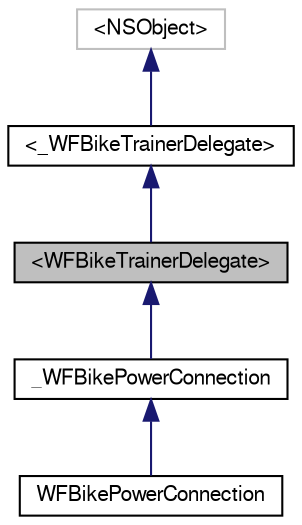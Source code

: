 digraph "&lt;WFBikeTrainerDelegate&gt;"
{
  edge [fontname="FreeSans",fontsize="10",labelfontname="FreeSans",labelfontsize="10"];
  node [fontname="FreeSans",fontsize="10",shape=record];
  Node1 [label="\<WFBikeTrainerDelegate\>",height=0.2,width=0.4,color="black", fillcolor="grey75", style="filled", fontcolor="black"];
  Node2 -> Node1 [dir="back",color="midnightblue",fontsize="10",style="solid",fontname="FreeSans"];
  Node2 [label="\<_WFBikeTrainerDelegate\>",height=0.2,width=0.4,color="black", fillcolor="white", style="filled",URL="$protocol___w_f_bike_trainer_delegate-p.html"];
  Node3 -> Node2 [dir="back",color="midnightblue",fontsize="10",style="solid",fontname="FreeSans"];
  Node3 [label="\<NSObject\>",height=0.2,width=0.4,color="grey75", fillcolor="white", style="filled"];
  Node1 -> Node4 [dir="back",color="midnightblue",fontsize="10",style="solid",fontname="FreeSans"];
  Node4 [label="_WFBikePowerConnection",height=0.2,width=0.4,color="black", fillcolor="white", style="filled",URL="$interface___w_f_bike_power_connection.html"];
  Node4 -> Node5 [dir="back",color="midnightblue",fontsize="10",style="solid",fontname="FreeSans"];
  Node5 [label="WFBikePowerConnection",height=0.2,width=0.4,color="black", fillcolor="white", style="filled",URL="$interface_w_f_bike_power_connection.html",tooltip="Represents a connection to an ANT+ Bike Power sensor. "];
}
